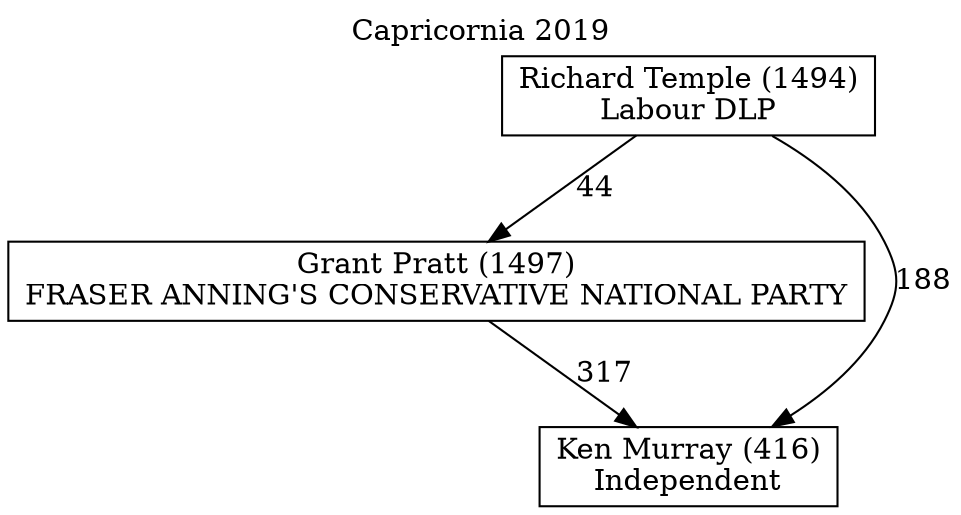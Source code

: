 // House preference flow
digraph "Ken Murray (416)_Capricornia_2019" {
	graph [label="Capricornia 2019" labelloc=t mclimit=10]
	node [shape=box]
	"Grant Pratt (1497)" [label="Grant Pratt (1497)
FRASER ANNING'S CONSERVATIVE NATIONAL PARTY"]
	"Ken Murray (416)" [label="Ken Murray (416)
Independent"]
	"Richard Temple (1494)" [label="Richard Temple (1494)
Labour DLP"]
	"Grant Pratt (1497)" -> "Ken Murray (416)" [label=317]
	"Richard Temple (1494)" -> "Grant Pratt (1497)" [label=44]
	"Richard Temple (1494)" -> "Ken Murray (416)" [label=188]
}

